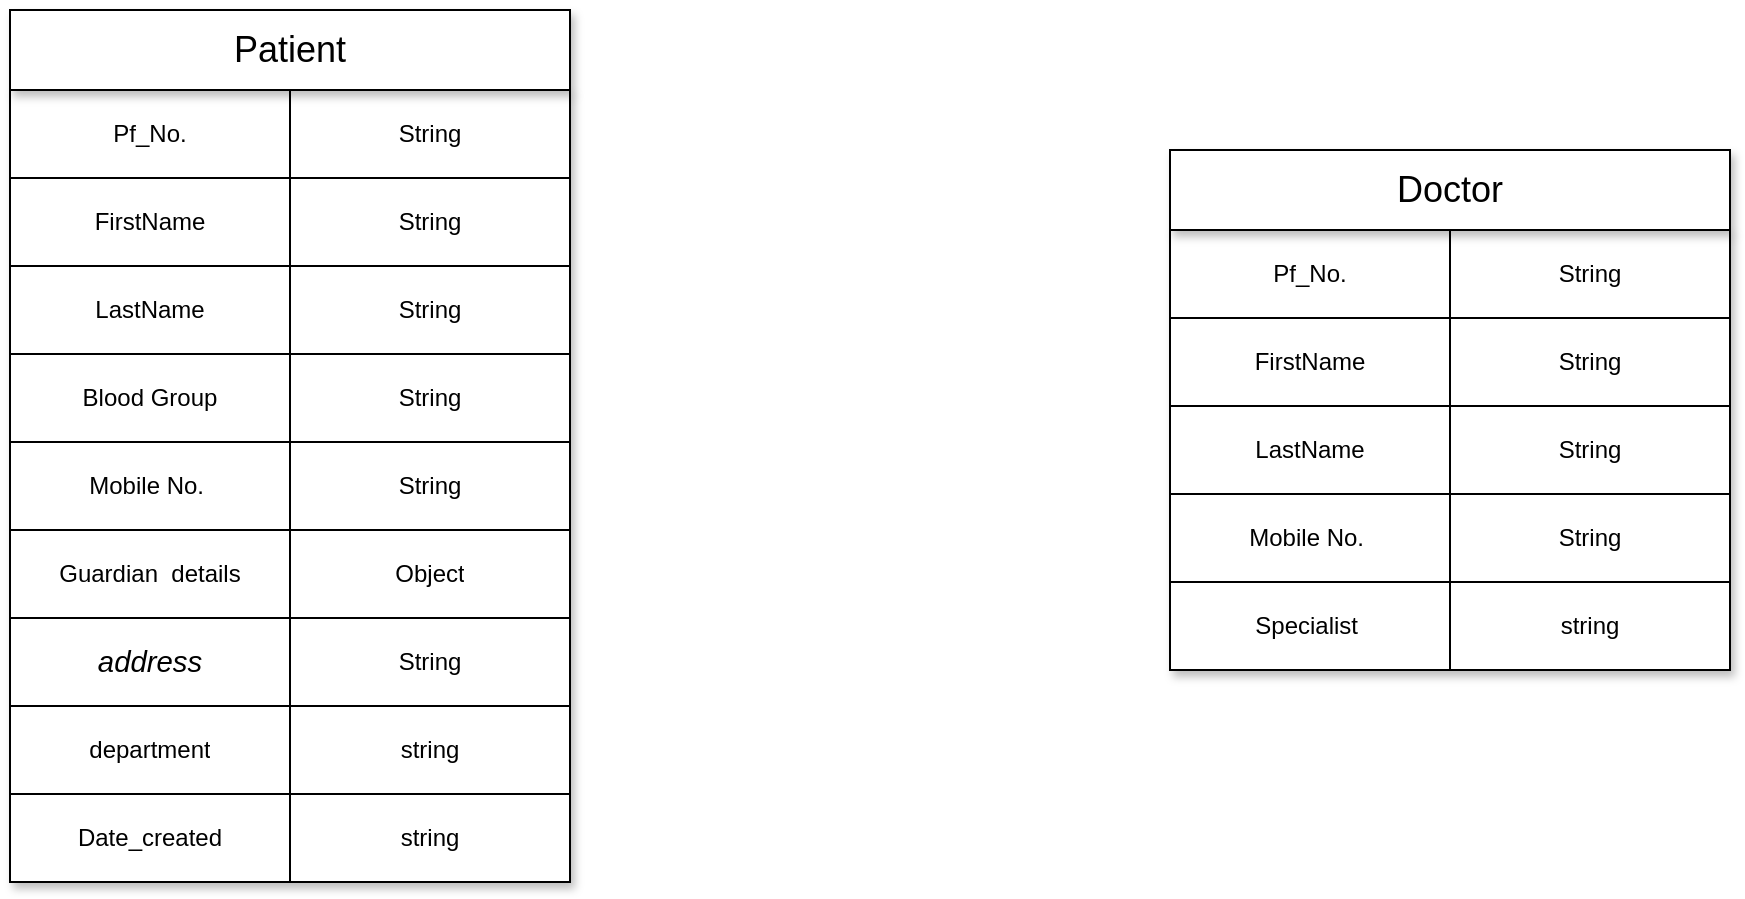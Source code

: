 <mxfile version="24.2.2" type="github">
  <diagram name="Page-1" id="a7904f86-f2b4-8e86-fa97-74104820619b">
    <mxGraphModel dx="1400" dy="795" grid="1" gridSize="10" guides="1" tooltips="1" connect="1" arrows="1" fold="1" page="1" pageScale="1" pageWidth="1100" pageHeight="850" background="none" math="0" shadow="0">
      <root>
        <mxCell id="0" />
        <mxCell id="1" parent="0" />
        <mxCell id="24794b860abc3c2d-30" style="edgeStyle=orthogonalEdgeStyle;rounded=0;html=1;labelBackgroundColor=none;endArrow=none;endFill=0;endSize=8;fontFamily=Verdana;fontSize=12;align=left;" parent="1" target="24794b860abc3c2d-23" edge="1">
          <mxGeometry relative="1" as="geometry">
            <Array as="points">
              <mxPoint x="110" y="90" />
              <mxPoint x="670" y="90" />
            </Array>
            <mxPoint x="110" y="205" as="sourcePoint" />
          </mxGeometry>
        </mxCell>
        <mxCell id="efOQjfYwq36_n9ogV_oF-18" value="" style="shape=table;startSize=0;container=1;collapsible=0;childLayout=tableLayout;shadow=1;" vertex="1" parent="1">
          <mxGeometry x="70" y="110" width="280" height="396" as="geometry" />
        </mxCell>
        <mxCell id="efOQjfYwq36_n9ogV_oF-19" value="" style="shape=tableRow;horizontal=0;startSize=0;swimlaneHead=0;swimlaneBody=0;strokeColor=inherit;top=0;left=0;bottom=0;right=0;collapsible=0;dropTarget=0;fillColor=none;points=[[0,0.5],[1,0.5]];portConstraint=eastwest;shadow=1;" vertex="1" parent="efOQjfYwq36_n9ogV_oF-18">
          <mxGeometry width="280" height="44" as="geometry" />
        </mxCell>
        <mxCell id="efOQjfYwq36_n9ogV_oF-20" value="Pf_No." style="shape=partialRectangle;html=1;whiteSpace=wrap;connectable=0;strokeColor=inherit;overflow=hidden;fillColor=none;top=0;left=0;bottom=0;right=0;pointerEvents=1;shadow=1;" vertex="1" parent="efOQjfYwq36_n9ogV_oF-19">
          <mxGeometry width="140" height="44" as="geometry">
            <mxRectangle width="140" height="44" as="alternateBounds" />
          </mxGeometry>
        </mxCell>
        <mxCell id="efOQjfYwq36_n9ogV_oF-21" value="String" style="shape=partialRectangle;html=1;whiteSpace=wrap;connectable=0;strokeColor=inherit;overflow=hidden;fillColor=none;top=0;left=0;bottom=0;right=0;pointerEvents=1;shadow=1;" vertex="1" parent="efOQjfYwq36_n9ogV_oF-19">
          <mxGeometry x="140" width="140" height="44" as="geometry">
            <mxRectangle width="140" height="44" as="alternateBounds" />
          </mxGeometry>
        </mxCell>
        <mxCell id="efOQjfYwq36_n9ogV_oF-22" value="" style="shape=tableRow;horizontal=0;startSize=0;swimlaneHead=0;swimlaneBody=0;strokeColor=inherit;top=0;left=0;bottom=0;right=0;collapsible=0;dropTarget=0;fillColor=none;points=[[0,0.5],[1,0.5]];portConstraint=eastwest;shadow=1;" vertex="1" parent="efOQjfYwq36_n9ogV_oF-18">
          <mxGeometry y="44" width="280" height="44" as="geometry" />
        </mxCell>
        <mxCell id="efOQjfYwq36_n9ogV_oF-23" value="FirstName" style="shape=partialRectangle;html=1;whiteSpace=wrap;connectable=0;strokeColor=inherit;overflow=hidden;fillColor=none;top=0;left=0;bottom=0;right=0;pointerEvents=1;shadow=1;" vertex="1" parent="efOQjfYwq36_n9ogV_oF-22">
          <mxGeometry width="140" height="44" as="geometry">
            <mxRectangle width="140" height="44" as="alternateBounds" />
          </mxGeometry>
        </mxCell>
        <mxCell id="efOQjfYwq36_n9ogV_oF-24" value="String" style="shape=partialRectangle;html=1;whiteSpace=wrap;connectable=0;strokeColor=inherit;overflow=hidden;fillColor=none;top=0;left=0;bottom=0;right=0;pointerEvents=1;shadow=1;" vertex="1" parent="efOQjfYwq36_n9ogV_oF-22">
          <mxGeometry x="140" width="140" height="44" as="geometry">
            <mxRectangle width="140" height="44" as="alternateBounds" />
          </mxGeometry>
        </mxCell>
        <mxCell id="efOQjfYwq36_n9ogV_oF-25" value="" style="shape=tableRow;horizontal=0;startSize=0;swimlaneHead=0;swimlaneBody=0;strokeColor=inherit;top=0;left=0;bottom=0;right=0;collapsible=0;dropTarget=0;fillColor=none;points=[[0,0.5],[1,0.5]];portConstraint=eastwest;shadow=1;" vertex="1" parent="efOQjfYwq36_n9ogV_oF-18">
          <mxGeometry y="88" width="280" height="44" as="geometry" />
        </mxCell>
        <mxCell id="efOQjfYwq36_n9ogV_oF-26" value="LastName" style="shape=partialRectangle;html=1;whiteSpace=wrap;connectable=0;strokeColor=inherit;overflow=hidden;fillColor=none;top=0;left=0;bottom=0;right=0;pointerEvents=1;shadow=1;" vertex="1" parent="efOQjfYwq36_n9ogV_oF-25">
          <mxGeometry width="140" height="44" as="geometry">
            <mxRectangle width="140" height="44" as="alternateBounds" />
          </mxGeometry>
        </mxCell>
        <mxCell id="efOQjfYwq36_n9ogV_oF-27" value="String" style="shape=partialRectangle;html=1;whiteSpace=wrap;connectable=0;strokeColor=inherit;overflow=hidden;fillColor=none;top=0;left=0;bottom=0;right=0;pointerEvents=1;shadow=1;" vertex="1" parent="efOQjfYwq36_n9ogV_oF-25">
          <mxGeometry x="140" width="140" height="44" as="geometry">
            <mxRectangle width="140" height="44" as="alternateBounds" />
          </mxGeometry>
        </mxCell>
        <mxCell id="efOQjfYwq36_n9ogV_oF-28" value="" style="shape=tableRow;horizontal=0;startSize=0;swimlaneHead=0;swimlaneBody=0;strokeColor=inherit;top=0;left=0;bottom=0;right=0;collapsible=0;dropTarget=0;fillColor=none;points=[[0,0.5],[1,0.5]];portConstraint=eastwest;shadow=1;" vertex="1" parent="efOQjfYwq36_n9ogV_oF-18">
          <mxGeometry y="132" width="280" height="44" as="geometry" />
        </mxCell>
        <mxCell id="efOQjfYwq36_n9ogV_oF-29" value="Blood Group" style="shape=partialRectangle;html=1;whiteSpace=wrap;connectable=0;strokeColor=inherit;overflow=hidden;fillColor=none;top=0;left=0;bottom=0;right=0;pointerEvents=1;shadow=1;" vertex="1" parent="efOQjfYwq36_n9ogV_oF-28">
          <mxGeometry width="140" height="44" as="geometry">
            <mxRectangle width="140" height="44" as="alternateBounds" />
          </mxGeometry>
        </mxCell>
        <mxCell id="efOQjfYwq36_n9ogV_oF-30" value="String" style="shape=partialRectangle;html=1;whiteSpace=wrap;connectable=0;strokeColor=inherit;overflow=hidden;fillColor=none;top=0;left=0;bottom=0;right=0;pointerEvents=1;shadow=1;" vertex="1" parent="efOQjfYwq36_n9ogV_oF-28">
          <mxGeometry x="140" width="140" height="44" as="geometry">
            <mxRectangle width="140" height="44" as="alternateBounds" />
          </mxGeometry>
        </mxCell>
        <mxCell id="efOQjfYwq36_n9ogV_oF-31" value="" style="shape=tableRow;horizontal=0;startSize=0;swimlaneHead=0;swimlaneBody=0;strokeColor=inherit;top=0;left=0;bottom=0;right=0;collapsible=0;dropTarget=0;fillColor=none;points=[[0,0.5],[1,0.5]];portConstraint=eastwest;shadow=1;" vertex="1" parent="efOQjfYwq36_n9ogV_oF-18">
          <mxGeometry y="176" width="280" height="44" as="geometry" />
        </mxCell>
        <mxCell id="efOQjfYwq36_n9ogV_oF-32" value="Mobile No.&amp;nbsp;" style="shape=partialRectangle;html=1;whiteSpace=wrap;connectable=0;strokeColor=inherit;overflow=hidden;fillColor=none;top=0;left=0;bottom=0;right=0;pointerEvents=1;shadow=1;" vertex="1" parent="efOQjfYwq36_n9ogV_oF-31">
          <mxGeometry width="140" height="44" as="geometry">
            <mxRectangle width="140" height="44" as="alternateBounds" />
          </mxGeometry>
        </mxCell>
        <mxCell id="efOQjfYwq36_n9ogV_oF-33" value="String" style="shape=partialRectangle;html=1;whiteSpace=wrap;connectable=0;strokeColor=inherit;overflow=hidden;fillColor=none;top=0;left=0;bottom=0;right=0;pointerEvents=1;shadow=1;" vertex="1" parent="efOQjfYwq36_n9ogV_oF-31">
          <mxGeometry x="140" width="140" height="44" as="geometry">
            <mxRectangle width="140" height="44" as="alternateBounds" />
          </mxGeometry>
        </mxCell>
        <mxCell id="efOQjfYwq36_n9ogV_oF-55" style="shape=tableRow;horizontal=0;startSize=0;swimlaneHead=0;swimlaneBody=0;strokeColor=inherit;top=0;left=0;bottom=0;right=0;collapsible=0;dropTarget=0;fillColor=none;points=[[0,0.5],[1,0.5]];portConstraint=eastwest;shadow=1;" vertex="1" parent="efOQjfYwq36_n9ogV_oF-18">
          <mxGeometry y="220" width="280" height="44" as="geometry" />
        </mxCell>
        <mxCell id="efOQjfYwq36_n9ogV_oF-56" value="Guardian&amp;nbsp; details" style="shape=partialRectangle;html=1;whiteSpace=wrap;connectable=0;strokeColor=inherit;overflow=hidden;fillColor=none;top=0;left=0;bottom=0;right=0;pointerEvents=1;shadow=1;" vertex="1" parent="efOQjfYwq36_n9ogV_oF-55">
          <mxGeometry width="140" height="44" as="geometry">
            <mxRectangle width="140" height="44" as="alternateBounds" />
          </mxGeometry>
        </mxCell>
        <mxCell id="efOQjfYwq36_n9ogV_oF-57" value="Object" style="shape=partialRectangle;html=1;whiteSpace=wrap;connectable=0;strokeColor=inherit;overflow=hidden;fillColor=none;top=0;left=0;bottom=0;right=0;pointerEvents=1;shadow=1;" vertex="1" parent="efOQjfYwq36_n9ogV_oF-55">
          <mxGeometry x="140" width="140" height="44" as="geometry">
            <mxRectangle width="140" height="44" as="alternateBounds" />
          </mxGeometry>
        </mxCell>
        <mxCell id="efOQjfYwq36_n9ogV_oF-58" style="shape=tableRow;horizontal=0;startSize=0;swimlaneHead=0;swimlaneBody=0;strokeColor=inherit;top=0;left=0;bottom=0;right=0;collapsible=0;dropTarget=0;fillColor=none;points=[[0,0.5],[1,0.5]];portConstraint=eastwest;shadow=1;" vertex="1" parent="efOQjfYwq36_n9ogV_oF-18">
          <mxGeometry y="264" width="280" height="44" as="geometry" />
        </mxCell>
        <mxCell id="efOQjfYwq36_n9ogV_oF-59" value="&lt;font face=&quot;Arial, sans-serif&quot;&gt;&lt;span style=&quot;font-size: 14.667px; white-space-collapse: preserve;&quot;&gt;&lt;i&gt;address&lt;/i&gt;&lt;/span&gt;&lt;/font&gt;" style="shape=partialRectangle;html=1;whiteSpace=wrap;connectable=0;strokeColor=inherit;overflow=hidden;fillColor=none;top=0;left=0;bottom=0;right=0;pointerEvents=1;shadow=1;" vertex="1" parent="efOQjfYwq36_n9ogV_oF-58">
          <mxGeometry width="140" height="44" as="geometry">
            <mxRectangle width="140" height="44" as="alternateBounds" />
          </mxGeometry>
        </mxCell>
        <mxCell id="efOQjfYwq36_n9ogV_oF-60" value="String" style="shape=partialRectangle;html=1;whiteSpace=wrap;connectable=0;strokeColor=inherit;overflow=hidden;fillColor=none;top=0;left=0;bottom=0;right=0;pointerEvents=1;shadow=1;" vertex="1" parent="efOQjfYwq36_n9ogV_oF-58">
          <mxGeometry x="140" width="140" height="44" as="geometry">
            <mxRectangle width="140" height="44" as="alternateBounds" />
          </mxGeometry>
        </mxCell>
        <mxCell id="efOQjfYwq36_n9ogV_oF-61" style="shape=tableRow;horizontal=0;startSize=0;swimlaneHead=0;swimlaneBody=0;strokeColor=inherit;top=0;left=0;bottom=0;right=0;collapsible=0;dropTarget=0;fillColor=none;points=[[0,0.5],[1,0.5]];portConstraint=eastwest;shadow=1;" vertex="1" parent="efOQjfYwq36_n9ogV_oF-18">
          <mxGeometry y="308" width="280" height="44" as="geometry" />
        </mxCell>
        <mxCell id="efOQjfYwq36_n9ogV_oF-62" value="department" style="shape=partialRectangle;html=1;whiteSpace=wrap;connectable=0;strokeColor=inherit;overflow=hidden;fillColor=none;top=0;left=0;bottom=0;right=0;pointerEvents=1;shadow=1;" vertex="1" parent="efOQjfYwq36_n9ogV_oF-61">
          <mxGeometry width="140" height="44" as="geometry">
            <mxRectangle width="140" height="44" as="alternateBounds" />
          </mxGeometry>
        </mxCell>
        <mxCell id="efOQjfYwq36_n9ogV_oF-63" value="string" style="shape=partialRectangle;html=1;whiteSpace=wrap;connectable=0;strokeColor=inherit;overflow=hidden;fillColor=none;top=0;left=0;bottom=0;right=0;pointerEvents=1;shadow=1;" vertex="1" parent="efOQjfYwq36_n9ogV_oF-61">
          <mxGeometry x="140" width="140" height="44" as="geometry">
            <mxRectangle width="140" height="44" as="alternateBounds" />
          </mxGeometry>
        </mxCell>
        <mxCell id="efOQjfYwq36_n9ogV_oF-64" style="shape=tableRow;horizontal=0;startSize=0;swimlaneHead=0;swimlaneBody=0;strokeColor=inherit;top=0;left=0;bottom=0;right=0;collapsible=0;dropTarget=0;fillColor=none;points=[[0,0.5],[1,0.5]];portConstraint=eastwest;shadow=1;" vertex="1" parent="efOQjfYwq36_n9ogV_oF-18">
          <mxGeometry y="352" width="280" height="44" as="geometry" />
        </mxCell>
        <mxCell id="efOQjfYwq36_n9ogV_oF-65" value="Date_created" style="shape=partialRectangle;html=1;whiteSpace=wrap;connectable=0;strokeColor=inherit;overflow=hidden;fillColor=none;top=0;left=0;bottom=0;right=0;pointerEvents=1;shadow=1;" vertex="1" parent="efOQjfYwq36_n9ogV_oF-64">
          <mxGeometry width="140" height="44" as="geometry">
            <mxRectangle width="140" height="44" as="alternateBounds" />
          </mxGeometry>
        </mxCell>
        <mxCell id="efOQjfYwq36_n9ogV_oF-66" value="string" style="shape=partialRectangle;html=1;whiteSpace=wrap;connectable=0;strokeColor=inherit;overflow=hidden;fillColor=none;top=0;left=0;bottom=0;right=0;pointerEvents=1;shadow=1;" vertex="1" parent="efOQjfYwq36_n9ogV_oF-64">
          <mxGeometry x="140" width="140" height="44" as="geometry">
            <mxRectangle width="140" height="44" as="alternateBounds" />
          </mxGeometry>
        </mxCell>
        <mxCell id="efOQjfYwq36_n9ogV_oF-35" value="&lt;font style=&quot;font-size: 18px;&quot;&gt;Patient&lt;/font&gt;" style="whiteSpace=wrap;html=1;shadow=1;" vertex="1" parent="1">
          <mxGeometry x="70" y="70" width="280" height="40" as="geometry" />
        </mxCell>
        <mxCell id="efOQjfYwq36_n9ogV_oF-76" value="" style="shape=table;startSize=0;container=1;collapsible=0;childLayout=tableLayout;shadow=1;" vertex="1" parent="1">
          <mxGeometry x="650" y="180" width="280" height="220" as="geometry" />
        </mxCell>
        <mxCell id="efOQjfYwq36_n9ogV_oF-77" value="" style="shape=tableRow;horizontal=0;startSize=0;swimlaneHead=0;swimlaneBody=0;strokeColor=inherit;top=0;left=0;bottom=0;right=0;collapsible=0;dropTarget=0;fillColor=none;points=[[0,0.5],[1,0.5]];portConstraint=eastwest;shadow=1;" vertex="1" parent="efOQjfYwq36_n9ogV_oF-76">
          <mxGeometry width="280" height="44" as="geometry" />
        </mxCell>
        <mxCell id="efOQjfYwq36_n9ogV_oF-78" value="Pf_No." style="shape=partialRectangle;html=1;whiteSpace=wrap;connectable=0;strokeColor=inherit;overflow=hidden;fillColor=none;top=0;left=0;bottom=0;right=0;pointerEvents=1;shadow=1;" vertex="1" parent="efOQjfYwq36_n9ogV_oF-77">
          <mxGeometry width="140" height="44" as="geometry">
            <mxRectangle width="140" height="44" as="alternateBounds" />
          </mxGeometry>
        </mxCell>
        <mxCell id="efOQjfYwq36_n9ogV_oF-79" value="String" style="shape=partialRectangle;html=1;whiteSpace=wrap;connectable=0;strokeColor=inherit;overflow=hidden;fillColor=none;top=0;left=0;bottom=0;right=0;pointerEvents=1;shadow=1;" vertex="1" parent="efOQjfYwq36_n9ogV_oF-77">
          <mxGeometry x="140" width="140" height="44" as="geometry">
            <mxRectangle width="140" height="44" as="alternateBounds" />
          </mxGeometry>
        </mxCell>
        <mxCell id="efOQjfYwq36_n9ogV_oF-80" value="" style="shape=tableRow;horizontal=0;startSize=0;swimlaneHead=0;swimlaneBody=0;strokeColor=inherit;top=0;left=0;bottom=0;right=0;collapsible=0;dropTarget=0;fillColor=none;points=[[0,0.5],[1,0.5]];portConstraint=eastwest;shadow=1;" vertex="1" parent="efOQjfYwq36_n9ogV_oF-76">
          <mxGeometry y="44" width="280" height="44" as="geometry" />
        </mxCell>
        <mxCell id="efOQjfYwq36_n9ogV_oF-81" value="FirstName" style="shape=partialRectangle;html=1;whiteSpace=wrap;connectable=0;strokeColor=inherit;overflow=hidden;fillColor=none;top=0;left=0;bottom=0;right=0;pointerEvents=1;shadow=1;" vertex="1" parent="efOQjfYwq36_n9ogV_oF-80">
          <mxGeometry width="140" height="44" as="geometry">
            <mxRectangle width="140" height="44" as="alternateBounds" />
          </mxGeometry>
        </mxCell>
        <mxCell id="efOQjfYwq36_n9ogV_oF-82" value="String" style="shape=partialRectangle;html=1;whiteSpace=wrap;connectable=0;strokeColor=inherit;overflow=hidden;fillColor=none;top=0;left=0;bottom=0;right=0;pointerEvents=1;shadow=1;" vertex="1" parent="efOQjfYwq36_n9ogV_oF-80">
          <mxGeometry x="140" width="140" height="44" as="geometry">
            <mxRectangle width="140" height="44" as="alternateBounds" />
          </mxGeometry>
        </mxCell>
        <mxCell id="efOQjfYwq36_n9ogV_oF-83" value="" style="shape=tableRow;horizontal=0;startSize=0;swimlaneHead=0;swimlaneBody=0;strokeColor=inherit;top=0;left=0;bottom=0;right=0;collapsible=0;dropTarget=0;fillColor=none;points=[[0,0.5],[1,0.5]];portConstraint=eastwest;shadow=1;" vertex="1" parent="efOQjfYwq36_n9ogV_oF-76">
          <mxGeometry y="88" width="280" height="44" as="geometry" />
        </mxCell>
        <mxCell id="efOQjfYwq36_n9ogV_oF-84" value="LastName" style="shape=partialRectangle;html=1;whiteSpace=wrap;connectable=0;strokeColor=inherit;overflow=hidden;fillColor=none;top=0;left=0;bottom=0;right=0;pointerEvents=1;shadow=1;" vertex="1" parent="efOQjfYwq36_n9ogV_oF-83">
          <mxGeometry width="140" height="44" as="geometry">
            <mxRectangle width="140" height="44" as="alternateBounds" />
          </mxGeometry>
        </mxCell>
        <mxCell id="efOQjfYwq36_n9ogV_oF-85" value="String" style="shape=partialRectangle;html=1;whiteSpace=wrap;connectable=0;strokeColor=inherit;overflow=hidden;fillColor=none;top=0;left=0;bottom=0;right=0;pointerEvents=1;shadow=1;" vertex="1" parent="efOQjfYwq36_n9ogV_oF-83">
          <mxGeometry x="140" width="140" height="44" as="geometry">
            <mxRectangle width="140" height="44" as="alternateBounds" />
          </mxGeometry>
        </mxCell>
        <mxCell id="efOQjfYwq36_n9ogV_oF-89" value="" style="shape=tableRow;horizontal=0;startSize=0;swimlaneHead=0;swimlaneBody=0;strokeColor=inherit;top=0;left=0;bottom=0;right=0;collapsible=0;dropTarget=0;fillColor=none;points=[[0,0.5],[1,0.5]];portConstraint=eastwest;shadow=1;" vertex="1" parent="efOQjfYwq36_n9ogV_oF-76">
          <mxGeometry y="132" width="280" height="44" as="geometry" />
        </mxCell>
        <mxCell id="efOQjfYwq36_n9ogV_oF-90" value="Mobile No.&amp;nbsp;" style="shape=partialRectangle;html=1;whiteSpace=wrap;connectable=0;strokeColor=inherit;overflow=hidden;fillColor=none;top=0;left=0;bottom=0;right=0;pointerEvents=1;shadow=1;" vertex="1" parent="efOQjfYwq36_n9ogV_oF-89">
          <mxGeometry width="140" height="44" as="geometry">
            <mxRectangle width="140" height="44" as="alternateBounds" />
          </mxGeometry>
        </mxCell>
        <mxCell id="efOQjfYwq36_n9ogV_oF-91" value="String" style="shape=partialRectangle;html=1;whiteSpace=wrap;connectable=0;strokeColor=inherit;overflow=hidden;fillColor=none;top=0;left=0;bottom=0;right=0;pointerEvents=1;shadow=1;" vertex="1" parent="efOQjfYwq36_n9ogV_oF-89">
          <mxGeometry x="140" width="140" height="44" as="geometry">
            <mxRectangle width="140" height="44" as="alternateBounds" />
          </mxGeometry>
        </mxCell>
        <mxCell id="efOQjfYwq36_n9ogV_oF-98" style="shape=tableRow;horizontal=0;startSize=0;swimlaneHead=0;swimlaneBody=0;strokeColor=inherit;top=0;left=0;bottom=0;right=0;collapsible=0;dropTarget=0;fillColor=none;points=[[0,0.5],[1,0.5]];portConstraint=eastwest;shadow=1;" vertex="1" parent="efOQjfYwq36_n9ogV_oF-76">
          <mxGeometry y="176" width="280" height="44" as="geometry" />
        </mxCell>
        <mxCell id="efOQjfYwq36_n9ogV_oF-99" value="Specialist&amp;nbsp;" style="shape=partialRectangle;html=1;whiteSpace=wrap;connectable=0;strokeColor=inherit;overflow=hidden;fillColor=none;top=0;left=0;bottom=0;right=0;pointerEvents=1;shadow=1;" vertex="1" parent="efOQjfYwq36_n9ogV_oF-98">
          <mxGeometry width="140" height="44" as="geometry">
            <mxRectangle width="140" height="44" as="alternateBounds" />
          </mxGeometry>
        </mxCell>
        <mxCell id="efOQjfYwq36_n9ogV_oF-100" value="string" style="shape=partialRectangle;html=1;whiteSpace=wrap;connectable=0;strokeColor=inherit;overflow=hidden;fillColor=none;top=0;left=0;bottom=0;right=0;pointerEvents=1;shadow=1;" vertex="1" parent="efOQjfYwq36_n9ogV_oF-98">
          <mxGeometry x="140" width="140" height="44" as="geometry">
            <mxRectangle width="140" height="44" as="alternateBounds" />
          </mxGeometry>
        </mxCell>
        <mxCell id="efOQjfYwq36_n9ogV_oF-104" value="&lt;span style=&quot;font-size: 18px;&quot;&gt;Doctor&lt;/span&gt;" style="whiteSpace=wrap;html=1;shadow=1;" vertex="1" parent="1">
          <mxGeometry x="650" y="140" width="280" height="40" as="geometry" />
        </mxCell>
      </root>
    </mxGraphModel>
  </diagram>
</mxfile>
